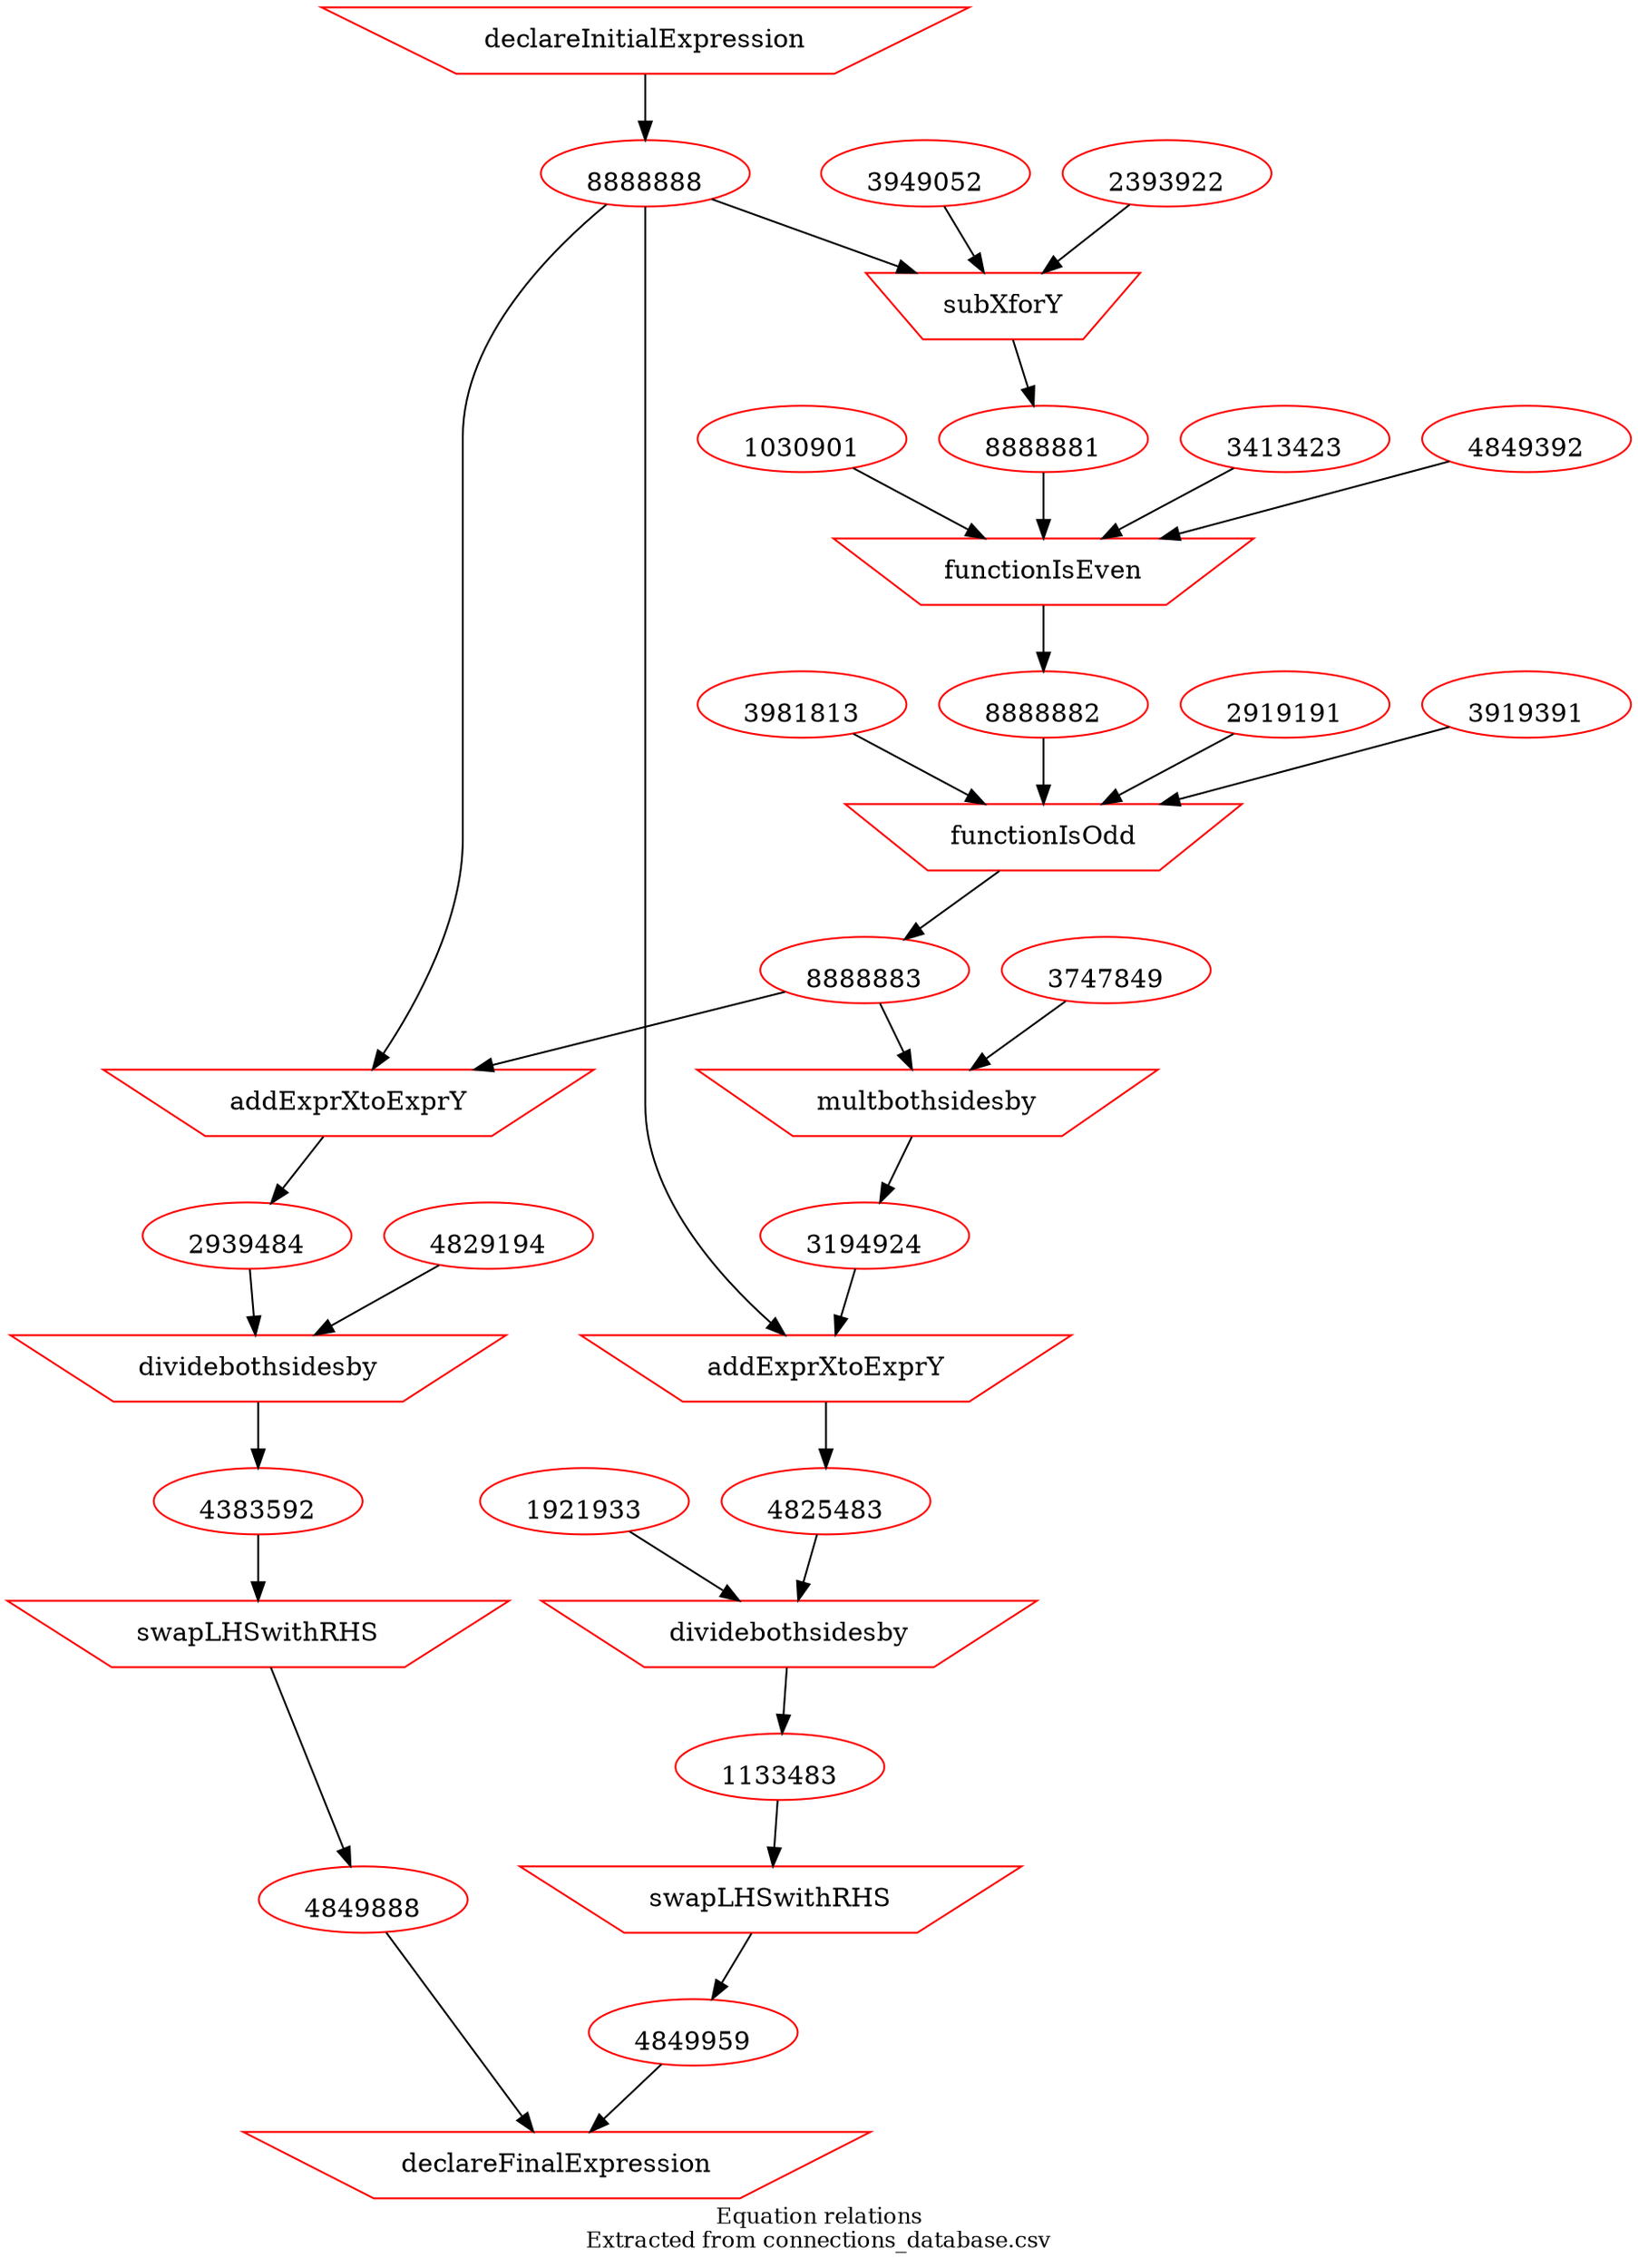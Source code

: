 digraph physicsDerivation {
overlap = false;
label="Equation relations\nExtracted from connections_database.csv";
fontsize=12;
7473895 -> 8888888;
2393922 -> 3848927;
3949052 -> 3848927;
8888888 -> 3848927;
3848927 -> 8888881;
3413423 -> 9595949;
4849392 -> 9595949;
1030901 -> 9595949;
8888881 -> 9595949;
9595949 -> 8888882;
2919191 -> 4747288;
3919391 -> 4747288;
3981813 -> 4747288;
8888882 -> 4747288;
4747288 -> 8888883;
8888888 -> 3848592;
8888883 -> 3848592;
3848592 -> 2939484;
4829194 -> 1928392;
2939484 -> 1928392;
1928392 -> 4383592;
4383592 -> 2949492;
2949492 -> 4849888;
4849888 -> 2384942;
3747849 -> 3848924;
8888883 -> 3848924;
3848924 -> 3194924;
8888888 -> 2939404;
3194924 -> 2939404;
2939404 -> 4825483;
1921933 -> 2849492;
4825483 -> 2849492;
2849492 -> 1133483;
1133483 -> 4294921;
4294921 -> 4849959;
4849959 -> 2384942;
1133483 [shape=ellipse, color=red,image="../../expressions/4843995999.png",labelloc=b,URL="http://output.com"];
2939484 [shape=ellipse, color=red,image="../../expressions/4742644828.png",labelloc=b,URL="http://output.com"];
3194924 [shape=ellipse, color=red,image="../../expressions/2123139121.png",labelloc=b,URL="http://output.com"];
4383592 [shape=ellipse, color=red,image="../../expressions/3829492824.png",labelloc=b,URL="http://output.com"];
4825483 [shape=ellipse, color=red,image="../../expressions/3942849294.png",labelloc=b,URL="http://output.com"];
4849888 [shape=ellipse, color=red,image="../../expressions/4585932229.png",labelloc=b,URL="http://output.com"];
4849959 [shape=ellipse, color=red,image="../../expressions/2103023049.png",labelloc=b,URL="http://output.com"];
8888881 [shape=ellipse, color=red,image="../../expressions/2394853829.png",labelloc=b,URL="http://output.com"];
8888882 [shape=ellipse, color=red,image="../../expressions/4938429482.png",labelloc=b,URL="http://output.com"];
8888883 [shape=ellipse, color=red,image="../../expressions/4938429484.png",labelloc=b,URL="http://output.com"];
8888888 [shape=ellipse, color=red,image="../../expressions/4938429483.png",labelloc=b,URL="http://output.com"];
1928392 [shape=invtrapezium, color=red,label="dividebothsidesby"];
2384942 [shape=invtrapezium, color=red,label="declareFinalExpression"];
2849492 [shape=invtrapezium, color=red,label="dividebothsidesby"];
2939404 [shape=invtrapezium, color=red,label="addExprXtoExprY"];
2949492 [shape=invtrapezium, color=red,label="swapLHSwithRHS"];
3848592 [shape=invtrapezium, color=red,label="addExprXtoExprY"];
3848924 [shape=invtrapezium, color=red,label="multbothsidesby"];
3848927 [shape=invtrapezium, color=red,label="subXforY"];
4294921 [shape=invtrapezium, color=red,label="swapLHSwithRHS"];
4747288 [shape=invtrapezium, color=red,label="functionIsOdd"];
7473895 [shape=invtrapezium, color=red,label="declareInitialExpression"];
9595949 [shape=invtrapezium, color=red,label="functionIsEven"];
1030901 [shape=ellipse, color=red,image="../../feeds/1030901.png",labelloc=b,URL="http://feed.com"];
1921933 [shape=ellipse, color=red,image="../../feeds/1921933.png",labelloc=b,URL="http://feed.com"];
2393922 [shape=ellipse, color=red,image="../../feeds/2393922.png",labelloc=b,URL="http://feed.com"];
2919191 [shape=ellipse, color=red,image="../../feeds/2919191.png",labelloc=b,URL="http://feed.com"];
3413423 [shape=ellipse, color=red,image="../../feeds/3413423.png",labelloc=b,URL="http://feed.com"];
3747849 [shape=ellipse, color=red,image="../../feeds/3747849.png",labelloc=b,URL="http://feed.com"];
3919391 [shape=ellipse, color=red,image="../../feeds/3919391.png",labelloc=b,URL="http://feed.com"];
3949052 [shape=ellipse, color=red,image="../../feeds/3949052.png",labelloc=b,URL="http://feed.com"];
3981813 [shape=ellipse, color=red,image="../../feeds/3981813.png",labelloc=b,URL="http://feed.com"];
4829194 [shape=ellipse, color=red,image="../../feeds/4829194.png",labelloc=b,URL="http://feed.com"];
4849392 [shape=ellipse, color=red,image="../../feeds/4849392.png",labelloc=b,URL="http://feed.com"];
}
